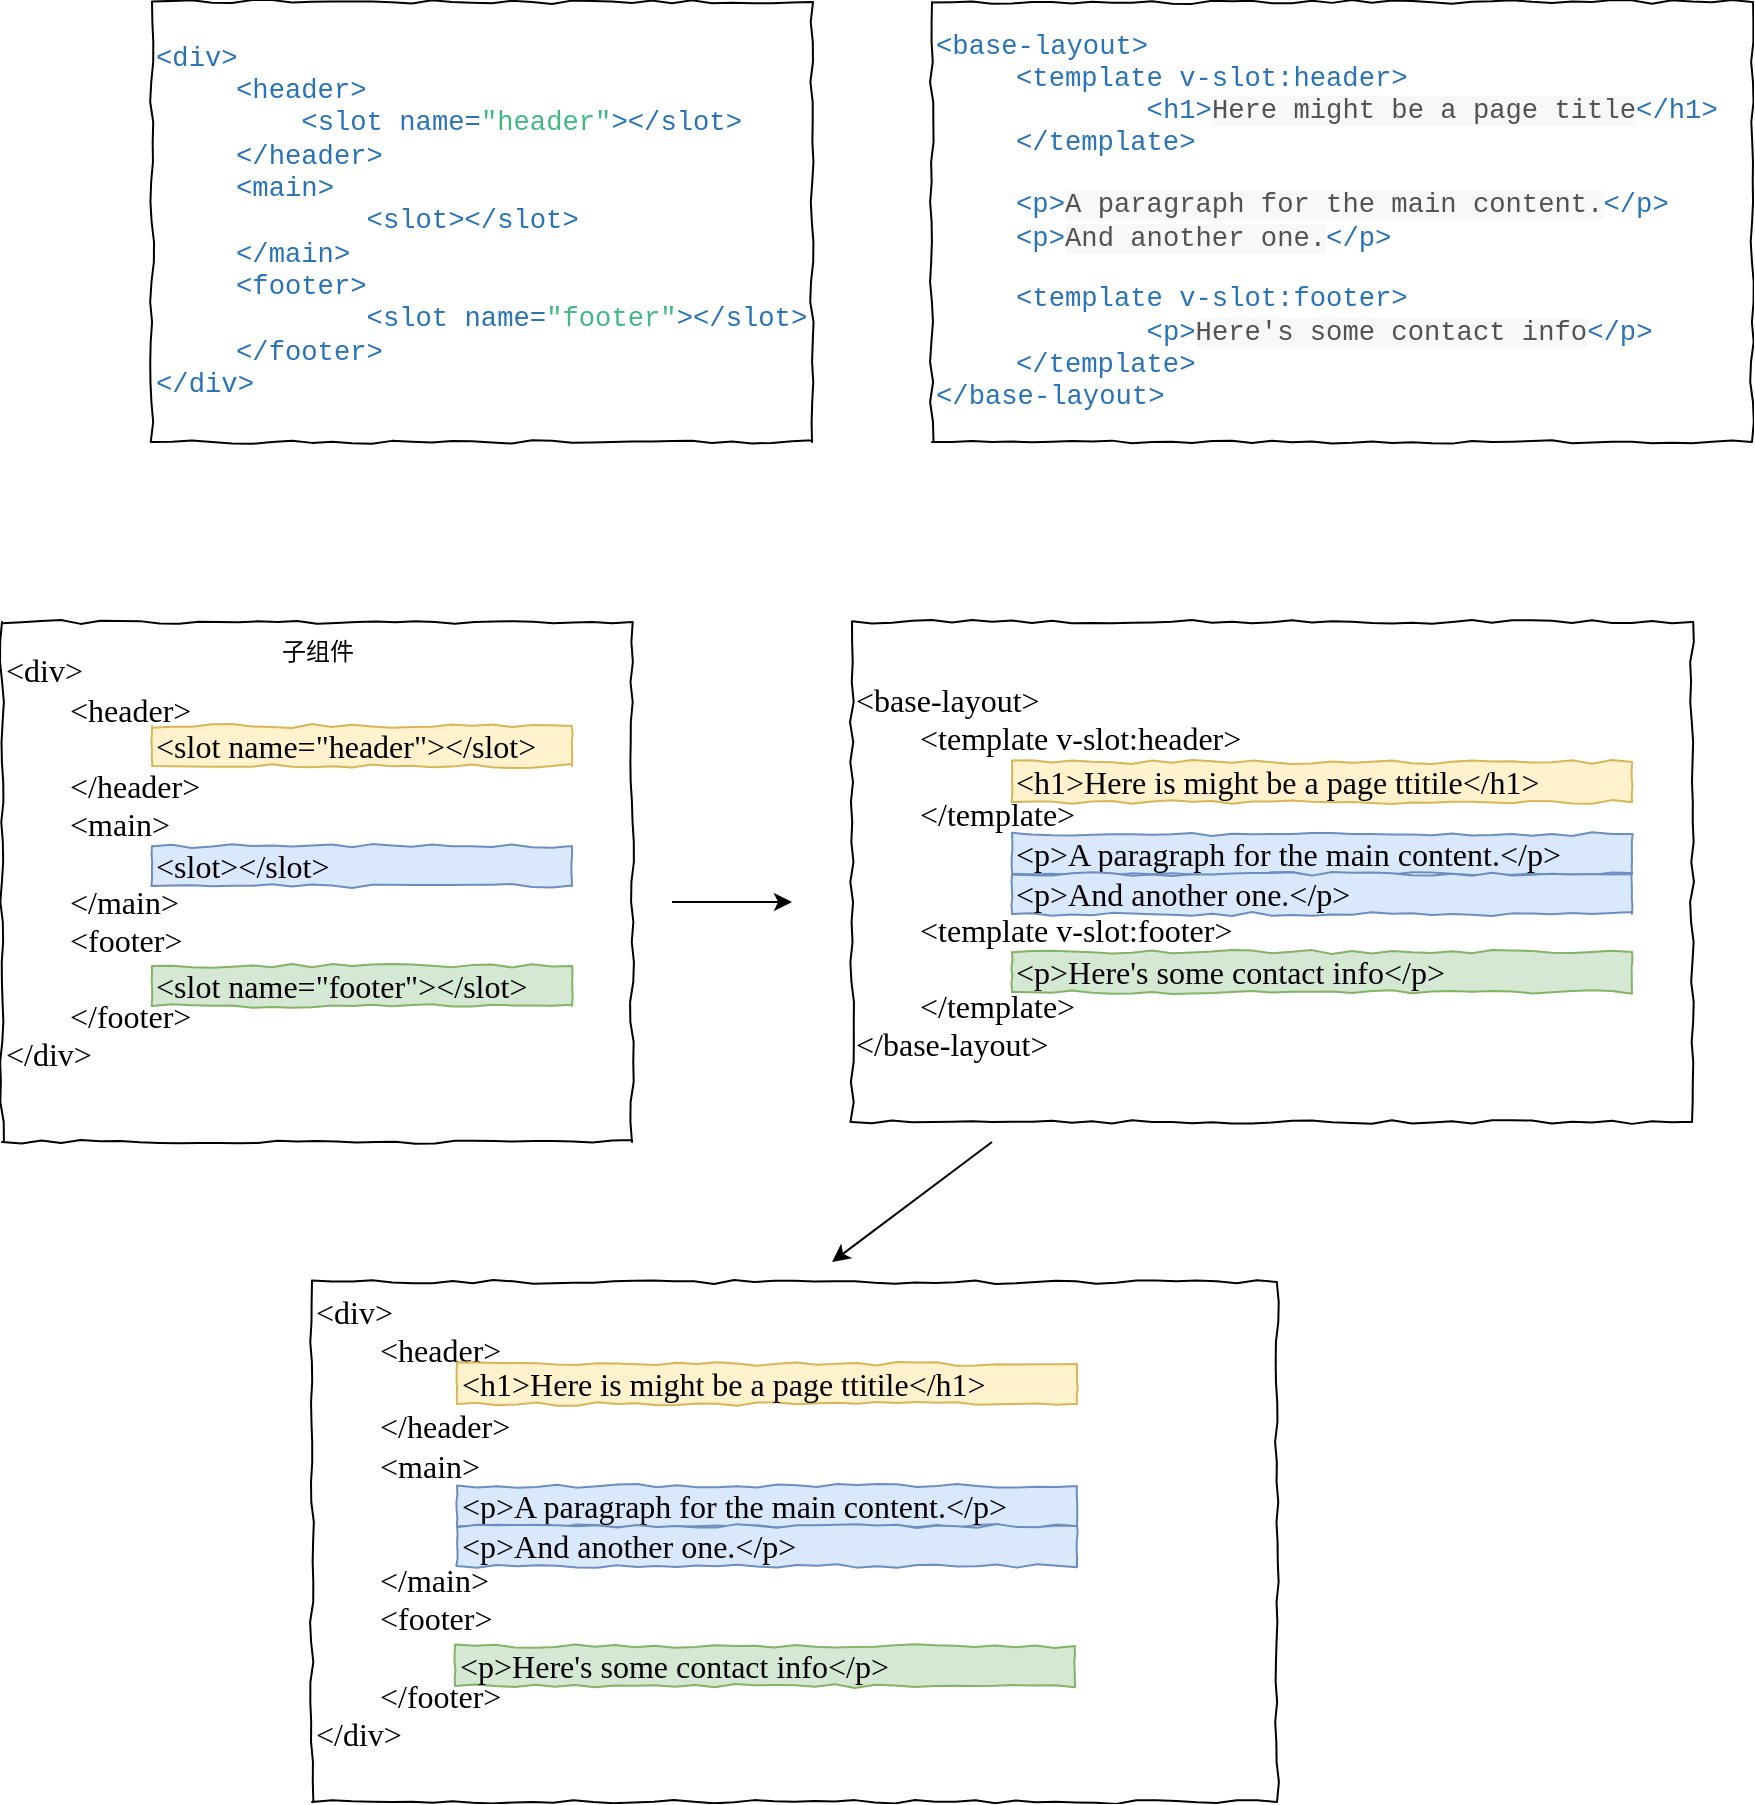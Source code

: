 <mxfile version="21.6.2" type="github">
  <diagram name="第 1 页" id="L1Wrr_m9PHw1G3Nd7EMF">
    <mxGraphModel dx="1235" dy="636" grid="1" gridSize="10" guides="1" tooltips="1" connect="1" arrows="1" fold="1" page="1" pageScale="1" pageWidth="2000" pageHeight="2000" math="0" shadow="0">
      <root>
        <mxCell id="0" />
        <mxCell id="1" parent="0" />
        <mxCell id="o2OPM5YUOTS7JP_HxVPr-2" value="&lt;span style=&quot;border-color: var(--border-color); color: rgb(41, 115, 183); font-family: &amp;quot;Roboto Mono&amp;quot;, Monaco, courier, monospace; font-size: 13.6px;&quot; class=&quot;hljs-name&quot;&gt;&amp;lt;base-layout&lt;/span&gt;&lt;span style=&quot;color: rgb(41, 115, 183); font-family: &amp;quot;Roboto Mono&amp;quot;, Monaco, courier, monospace; font-size: 13.6px;&quot;&gt;&amp;gt;&lt;/span&gt;&lt;br style=&quot;color: rgb(82, 82, 82); font-family: &amp;quot;Roboto Mono&amp;quot;, Monaco, courier, monospace; font-size: 13.6px;&quot;&gt;&lt;span style=&quot;color: rgb(82, 82, 82); font-family: &amp;quot;Roboto Mono&amp;quot;, Monaco, courier, monospace; font-size: 13.6px; background-color: rgb(248, 248, 248);&quot;&gt;  &lt;/span&gt;&lt;blockquote style=&quot;margin: 0 0 0 40px; border: none; padding: 0px;&quot;&gt;&lt;span style=&quot;color: rgb(41, 115, 183); font-family: &amp;quot;Roboto Mono&amp;quot;, Monaco, courier, monospace; font-size: 13.6px;&quot; class=&quot;hljs-tag&quot;&gt;&amp;lt;&lt;span class=&quot;hljs-name&quot;&gt;template&lt;/span&gt; &lt;span class=&quot;hljs-attr&quot;&gt;v-slot:header&lt;/span&gt;&amp;gt;&lt;br&gt;&lt;/span&gt;&lt;span style=&quot;color: rgb(41, 115, 183); font-family: &amp;quot;Roboto Mono&amp;quot;, Monaco, courier, monospace; font-size: 13.6px;&quot; class=&quot;hljs-tag&quot;&gt;&lt;span style=&quot;white-space: pre;&quot;&gt;&#x9;&lt;/span&gt;&amp;lt;&lt;span class=&quot;hljs-name&quot;&gt;h1&lt;/span&gt;&amp;gt;&lt;/span&gt;&lt;span style=&quot;color: rgb(82, 82, 82); font-family: &amp;quot;Roboto Mono&amp;quot;, Monaco, courier, monospace; font-size: 13.6px; background-color: rgb(248, 248, 248);&quot;&gt;Here might be a page title&lt;/span&gt;&lt;span style=&quot;color: rgb(41, 115, 183); font-family: &amp;quot;Roboto Mono&amp;quot;, Monaco, courier, monospace; font-size: 13.6px;&quot; class=&quot;hljs-tag&quot;&gt;&amp;lt;/&lt;span class=&quot;hljs-name&quot;&gt;h1&lt;/span&gt;&amp;gt;&lt;br&gt;&lt;/span&gt;&lt;span style=&quot;color: rgb(41, 115, 183); font-family: &amp;quot;Roboto Mono&amp;quot;, Monaco, courier, monospace; font-size: 13.6px;&quot; class=&quot;hljs-tag&quot;&gt;&amp;lt;/&lt;span class=&quot;hljs-name&quot;&gt;template&lt;/span&gt;&amp;gt;&lt;/span&gt;&lt;/blockquote&gt;&lt;br style=&quot;color: rgb(82, 82, 82); font-family: &amp;quot;Roboto Mono&amp;quot;, Monaco, courier, monospace; font-size: 13.6px;&quot;&gt;&lt;span style=&quot;color: rgb(82, 82, 82); font-family: &amp;quot;Roboto Mono&amp;quot;, Monaco, courier, monospace; font-size: 13.6px; background-color: rgb(248, 248, 248);&quot;&gt;  &lt;/span&gt;&lt;blockquote style=&quot;margin: 0 0 0 40px; border: none; padding: 0px;&quot;&gt;&lt;span style=&quot;color: rgb(41, 115, 183); font-family: &amp;quot;Roboto Mono&amp;quot;, Monaco, courier, monospace; font-size: 13.6px;&quot; class=&quot;hljs-tag&quot;&gt;&amp;lt;&lt;span class=&quot;hljs-name&quot;&gt;p&lt;/span&gt;&amp;gt;&lt;/span&gt;&lt;span style=&quot;color: rgb(82, 82, 82); font-family: &amp;quot;Roboto Mono&amp;quot;, Monaco, courier, monospace; font-size: 13.6px; background-color: rgb(248, 248, 248);&quot;&gt;A paragraph for the main content.&lt;/span&gt;&lt;span style=&quot;color: rgb(41, 115, 183); font-family: &amp;quot;Roboto Mono&amp;quot;, Monaco, courier, monospace; font-size: 13.6px;&quot; class=&quot;hljs-tag&quot;&gt;&amp;lt;/&lt;span class=&quot;hljs-name&quot;&gt;p&lt;/span&gt;&amp;gt;&lt;br&gt;&lt;/span&gt;&lt;span style=&quot;color: rgb(41, 115, 183); font-family: &amp;quot;Roboto Mono&amp;quot;, Monaco, courier, monospace; font-size: 13.6px;&quot; class=&quot;hljs-tag&quot;&gt;&amp;lt;&lt;span class=&quot;hljs-name&quot;&gt;p&lt;/span&gt;&amp;gt;&lt;/span&gt;&lt;span style=&quot;color: rgb(82, 82, 82); font-family: &amp;quot;Roboto Mono&amp;quot;, Monaco, courier, monospace; font-size: 13.6px; background-color: rgb(248, 248, 248);&quot;&gt;And another one.&lt;/span&gt;&lt;span style=&quot;color: rgb(41, 115, 183); font-family: &amp;quot;Roboto Mono&amp;quot;, Monaco, courier, monospace; font-size: 13.6px;&quot; class=&quot;hljs-tag&quot;&gt;&amp;lt;/&lt;span class=&quot;hljs-name&quot;&gt;p&lt;/span&gt;&amp;gt;&lt;/span&gt;&lt;/blockquote&gt;&lt;br style=&quot;color: rgb(82, 82, 82); font-family: &amp;quot;Roboto Mono&amp;quot;, Monaco, courier, monospace; font-size: 13.6px;&quot;&gt;&lt;span style=&quot;color: rgb(82, 82, 82); font-family: &amp;quot;Roboto Mono&amp;quot;, Monaco, courier, monospace; font-size: 13.6px; background-color: rgb(248, 248, 248);&quot;&gt;  &lt;/span&gt;&lt;blockquote style=&quot;margin: 0 0 0 40px; border: none; padding: 0px;&quot;&gt;&lt;span style=&quot;color: rgb(41, 115, 183); font-family: &amp;quot;Roboto Mono&amp;quot;, Monaco, courier, monospace; font-size: 13.6px;&quot; class=&quot;hljs-tag&quot;&gt;&amp;lt;&lt;span class=&quot;hljs-name&quot;&gt;template&lt;/span&gt; &lt;span class=&quot;hljs-attr&quot;&gt;v-slot:footer&lt;/span&gt;&amp;gt;&lt;br&gt;&lt;/span&gt;&lt;span style=&quot;color: rgb(41, 115, 183); font-family: &amp;quot;Roboto Mono&amp;quot;, Monaco, courier, monospace; font-size: 13.6px;&quot; class=&quot;hljs-tag&quot;&gt;&lt;span style=&quot;white-space: pre;&quot;&gt;&#x9;&lt;/span&gt;&amp;lt;&lt;span class=&quot;hljs-name&quot;&gt;p&lt;/span&gt;&amp;gt;&lt;/span&gt;&lt;span style=&quot;color: rgb(82, 82, 82); font-family: &amp;quot;Roboto Mono&amp;quot;, Monaco, courier, monospace; font-size: 13.6px; background-color: rgb(248, 248, 248);&quot;&gt;Here&#39;s some contact info&lt;/span&gt;&lt;span style=&quot;color: rgb(41, 115, 183); font-family: &amp;quot;Roboto Mono&amp;quot;, Monaco, courier, monospace; font-size: 13.6px;&quot; class=&quot;hljs-tag&quot;&gt;&amp;lt;/&lt;span class=&quot;hljs-name&quot;&gt;p&lt;/span&gt;&amp;gt;&lt;br&gt;&lt;/span&gt;&lt;span style=&quot;color: rgb(41, 115, 183); font-family: &amp;quot;Roboto Mono&amp;quot;, Monaco, courier, monospace; font-size: 13.6px;&quot; class=&quot;hljs-tag&quot;&gt;&amp;lt;/&lt;span class=&quot;hljs-name&quot;&gt;template&lt;/span&gt;&amp;gt;&lt;/span&gt;&lt;/blockquote&gt;&lt;span style=&quot;color: rgb(41, 115, 183); font-family: &amp;quot;Roboto Mono&amp;quot;, Monaco, courier, monospace; font-size: 13.6px;&quot; class=&quot;hljs-tag&quot;&gt;&amp;lt;/&lt;span class=&quot;hljs-name&quot;&gt;base-layout&lt;/span&gt;&amp;gt;&lt;/span&gt;" style="rounded=0;whiteSpace=wrap;html=1;movableLabel=0;glass=0;comic=1;align=left;" vertex="1" parent="1">
          <mxGeometry x="500" y="130" width="410" height="220" as="geometry" />
        </mxCell>
        <mxCell id="o2OPM5YUOTS7JP_HxVPr-1" value="&lt;span style=&quot;border-color: var(--border-color); color: rgb(41, 115, 183); font-family: &amp;quot;Roboto Mono&amp;quot;, Monaco, courier, monospace; font-size: 13.6px;&quot; class=&quot;hljs-name&quot;&gt;&amp;lt;div&lt;/span&gt;&lt;span style=&quot;color: rgb(41, 115, 183); font-family: &amp;quot;Roboto Mono&amp;quot;, Monaco, courier, monospace; font-size: 13.6px;&quot;&gt;&amp;gt;&lt;/span&gt;&lt;br style=&quot;color: rgb(82, 82, 82); font-family: &amp;quot;Roboto Mono&amp;quot;, Monaco, courier, monospace; font-size: 13.6px;&quot;&gt;&lt;span style=&quot;color: rgb(82, 82, 82); font-family: &amp;quot;Roboto Mono&amp;quot;, Monaco, courier, monospace; font-size: 13.6px; background-color: rgb(248, 248, 248);&quot;&gt;  &lt;/span&gt;&lt;blockquote style=&quot;margin: 0 0 0 40px; border: none; padding: 0px;&quot;&gt;&lt;span style=&quot;color: rgb(41, 115, 183); font-family: &amp;quot;Roboto Mono&amp;quot;, Monaco, courier, monospace; font-size: 13.6px;&quot; class=&quot;hljs-tag&quot;&gt;&amp;lt;&lt;span class=&quot;hljs-name&quot;&gt;header&lt;/span&gt;&amp;gt;&lt;br&gt;&lt;/span&gt;&lt;span style=&quot;color: rgb(41, 115, 183); font-family: &amp;quot;Roboto Mono&amp;quot;, Monaco, courier, monospace; font-size: 13.6px;&quot; class=&quot;hljs-tag&quot;&gt;&lt;span style=&quot;&quot;&gt;&lt;span style=&quot;&quot;&gt;&amp;nbsp;&amp;nbsp;&amp;nbsp;&amp;nbsp;&lt;/span&gt;&lt;/span&gt;&amp;lt;&lt;span class=&quot;hljs-name&quot;&gt;slot&lt;/span&gt; &lt;span class=&quot;hljs-attr&quot;&gt;name&lt;/span&gt;=&lt;span style=&quot;color: rgb(66, 185, 131);&quot; class=&quot;hljs-string&quot;&gt;&quot;header&quot;&lt;/span&gt;&amp;gt;&lt;/span&gt;&lt;span style=&quot;color: rgb(41, 115, 183); font-family: &amp;quot;Roboto Mono&amp;quot;, Monaco, courier, monospace; font-size: 13.6px;&quot; class=&quot;hljs-tag&quot;&gt;&amp;lt;/&lt;span class=&quot;hljs-name&quot;&gt;slot&lt;/span&gt;&amp;gt;&lt;br&gt;&lt;/span&gt;&lt;span style=&quot;color: rgb(41, 115, 183); font-family: &amp;quot;Roboto Mono&amp;quot;, Monaco, courier, monospace; font-size: 13.6px;&quot; class=&quot;hljs-tag&quot;&gt;&amp;lt;/&lt;span class=&quot;hljs-name&quot;&gt;header&lt;/span&gt;&amp;gt;&lt;br&gt;&lt;/span&gt;&lt;span style=&quot;color: rgb(41, 115, 183); font-family: &amp;quot;Roboto Mono&amp;quot;, Monaco, courier, monospace; font-size: 13.6px;&quot; class=&quot;hljs-tag&quot;&gt;&amp;lt;&lt;span class=&quot;hljs-name&quot;&gt;main&lt;/span&gt;&amp;gt;&lt;br&gt;&lt;/span&gt;&lt;span style=&quot;color: rgb(41, 115, 183); font-family: &amp;quot;Roboto Mono&amp;quot;, Monaco, courier, monospace; font-size: 13.6px;&quot; class=&quot;hljs-tag&quot;&gt;&lt;span style=&quot;white-space: pre;&quot;&gt;&#x9;&lt;/span&gt;&amp;lt;&lt;span class=&quot;hljs-name&quot;&gt;slot&lt;/span&gt;&amp;gt;&lt;/span&gt;&lt;span style=&quot;color: rgb(41, 115, 183); font-family: &amp;quot;Roboto Mono&amp;quot;, Monaco, courier, monospace; font-size: 13.6px;&quot; class=&quot;hljs-tag&quot;&gt;&amp;lt;/&lt;span class=&quot;hljs-name&quot;&gt;slot&lt;/span&gt;&amp;gt;&lt;br&gt;&lt;/span&gt;&lt;span style=&quot;color: rgb(41, 115, 183); font-family: &amp;quot;Roboto Mono&amp;quot;, Monaco, courier, monospace; font-size: 13.6px;&quot; class=&quot;hljs-tag&quot;&gt;&amp;lt;/&lt;span class=&quot;hljs-name&quot;&gt;main&lt;/span&gt;&amp;gt;&lt;br&gt;&lt;/span&gt;&lt;span style=&quot;color: rgb(41, 115, 183); font-family: &amp;quot;Roboto Mono&amp;quot;, Monaco, courier, monospace; font-size: 13.6px;&quot; class=&quot;hljs-tag&quot;&gt;&amp;lt;&lt;span class=&quot;hljs-name&quot;&gt;footer&lt;/span&gt;&amp;gt;&lt;br&gt;&lt;/span&gt;&lt;span style=&quot;color: rgb(41, 115, 183); font-family: &amp;quot;Roboto Mono&amp;quot;, Monaco, courier, monospace; font-size: 13.6px;&quot; class=&quot;hljs-tag&quot;&gt;&lt;span style=&quot;white-space: pre;&quot;&gt;&#x9;&lt;/span&gt;&amp;lt;&lt;span class=&quot;hljs-name&quot;&gt;slot&lt;/span&gt; &lt;span class=&quot;hljs-attr&quot;&gt;name&lt;/span&gt;=&lt;span style=&quot;color: rgb(66, 185, 131);&quot; class=&quot;hljs-string&quot;&gt;&quot;footer&quot;&lt;/span&gt;&amp;gt;&lt;/span&gt;&lt;span style=&quot;color: rgb(41, 115, 183); font-family: &amp;quot;Roboto Mono&amp;quot;, Monaco, courier, monospace; font-size: 13.6px;&quot; class=&quot;hljs-tag&quot;&gt;&amp;lt;/&lt;span class=&quot;hljs-name&quot;&gt;slot&lt;/span&gt;&amp;gt;&lt;br&gt;&lt;/span&gt;&lt;span style=&quot;color: rgb(41, 115, 183); font-family: &amp;quot;Roboto Mono&amp;quot;, Monaco, courier, monospace; font-size: 13.6px;&quot; class=&quot;hljs-tag&quot;&gt;&amp;lt;/&lt;span class=&quot;hljs-name&quot;&gt;footer&lt;/span&gt;&amp;gt;&lt;/span&gt;&lt;/blockquote&gt;&lt;span style=&quot;color: rgb(41, 115, 183); font-family: &amp;quot;Roboto Mono&amp;quot;, Monaco, courier, monospace; font-size: 13.6px;&quot; class=&quot;hljs-tag&quot;&gt;&amp;lt;/&lt;span class=&quot;hljs-name&quot;&gt;div&lt;/span&gt;&amp;gt;&lt;/span&gt;" style="rounded=0;whiteSpace=wrap;html=1;movableLabel=0;glass=0;comic=1;align=left;" vertex="1" parent="1">
          <mxGeometry x="110" y="130" width="330" height="220" as="geometry" />
        </mxCell>
        <mxCell id="o2OPM5YUOTS7JP_HxVPr-4" value="&lt;font style=&quot;font-size: 16px;&quot;&gt;&lt;font face=&quot;Comic Sans MS&quot;&gt;&amp;lt;div&amp;gt;&lt;br&gt;&lt;span style=&quot;white-space: pre;&quot;&gt;&#x9;&lt;/span&gt;&amp;lt;header&amp;gt;&lt;br&gt;&lt;br&gt;&lt;span style=&quot;white-space: pre;&quot;&gt;&#x9;&lt;/span&gt;&amp;lt;/header&amp;gt;&lt;br&gt;&lt;span style=&quot;white-space: pre;&quot;&gt;&#x9;&lt;/span&gt;&amp;lt;main&amp;gt;&lt;br&gt;&lt;span style=&quot;white-space: pre;&quot;&gt;&#x9;&lt;/span&gt;&lt;span style=&quot;white-space: pre;&quot;&gt;&#x9;&lt;/span&gt;&lt;br&gt;&lt;span style=&quot;white-space: pre;&quot;&gt;&#x9;&lt;/span&gt;&amp;lt;/main&amp;gt;&lt;br&gt;&lt;span style=&quot;white-space: pre;&quot;&gt;&#x9;&lt;/span&gt;&amp;lt;footer&amp;gt;&lt;br&gt;&lt;span style=&quot;white-space: pre;&quot;&gt;&#x9;&lt;/span&gt;&lt;span style=&quot;white-space: pre;&quot;&gt;&#x9;&lt;/span&gt;&lt;br&gt;&lt;span style=&quot;white-space: pre;&quot;&gt;&#x9;&lt;/span&gt;&amp;lt;/footer&amp;gt;&lt;br&gt;&amp;lt;/div&amp;gt;&lt;/font&gt;&lt;br&gt;&lt;br&gt;&lt;/font&gt;" style="rounded=0;whiteSpace=wrap;html=1;comic=1;align=left;" vertex="1" parent="1">
          <mxGeometry x="35" y="440" width="315" height="260" as="geometry" />
        </mxCell>
        <mxCell id="o2OPM5YUOTS7JP_HxVPr-3" value="&lt;font style=&quot;font-size: 16px;&quot;&gt;&amp;lt;slot name=&quot;header&quot;&amp;gt;&amp;lt;/slot&amp;gt;&lt;/font&gt;" style="rounded=0;whiteSpace=wrap;html=1;comic=1;fillColor=#fff2cc;strokeColor=#d6b656;align=left;fontFamily=Comic Sans MS;" vertex="1" parent="1">
          <mxGeometry x="110" y="492" width="210" height="20" as="geometry" />
        </mxCell>
        <mxCell id="o2OPM5YUOTS7JP_HxVPr-5" value="&lt;font style=&quot;font-size: 16px;&quot;&gt;&amp;lt;slot&amp;gt;&amp;lt;/slot&amp;gt;&lt;/font&gt;" style="rounded=0;whiteSpace=wrap;html=1;comic=1;fillColor=#dae8fc;strokeColor=#6c8ebf;align=left;fontFamily=Comic Sans MS;fontSize=16;" vertex="1" parent="1">
          <mxGeometry x="110" y="552" width="210" height="20" as="geometry" />
        </mxCell>
        <mxCell id="o2OPM5YUOTS7JP_HxVPr-6" value="&lt;font style=&quot;font-size: 16px;&quot;&gt;&amp;lt;slot name=&quot;footer&quot;&amp;gt;&amp;lt;/slot&amp;gt;&lt;/font&gt;" style="rounded=0;whiteSpace=wrap;html=1;comic=1;fillColor=#d5e8d4;strokeColor=#82b366;align=left;fontFamily=Comic Sans MS;" vertex="1" parent="1">
          <mxGeometry x="110" y="612" width="210" height="20" as="geometry" />
        </mxCell>
        <mxCell id="o2OPM5YUOTS7JP_HxVPr-7" value="&lt;font style=&quot;font-size: 16px;&quot;&gt;&amp;lt;base-layout&amp;gt;&lt;br style=&quot;font-size: 16px;&quot;&gt;&lt;span style=&quot;white-space: pre; font-size: 16px;&quot;&gt;&#x9;&lt;/span&gt;&amp;lt;template v-slot:header&amp;gt;&lt;br style=&quot;font-size: 16px;&quot;&gt;&lt;span style=&quot;white-space: pre; font-size: 16px;&quot;&gt;&#x9;&lt;/span&gt;&lt;br style=&quot;font-size: 16px;&quot;&gt;&lt;span style=&quot;white-space: pre; font-size: 16px;&quot;&gt;&#x9;&lt;/span&gt;&amp;lt;/template&amp;gt;&lt;br style=&quot;font-size: 16px;&quot;&gt;&lt;span style=&quot;white-space: pre; font-size: 16px;&quot;&gt;&#x9;&lt;/span&gt;&lt;br style=&quot;font-size: 16px;&quot;&gt;&lt;br style=&quot;font-size: 16px;&quot;&gt;&lt;span style=&quot;white-space: pre; font-size: 16px;&quot;&gt;&#x9;&lt;/span&gt;&amp;lt;template v-slot:footer&amp;gt;&lt;br style=&quot;font-size: 16px;&quot;&gt;&lt;span style=&quot;white-space: pre; font-size: 16px;&quot;&gt;&#x9;&lt;/span&gt;&lt;br style=&quot;font-size: 16px;&quot;&gt;&lt;span style=&quot;white-space: pre; font-size: 16px;&quot;&gt;&#x9;&lt;/span&gt;&amp;lt;/template&amp;gt;&lt;br style=&quot;font-size: 16px;&quot;&gt;&amp;lt;/base-layout&amp;gt;&lt;/font&gt;" style="rounded=0;whiteSpace=wrap;html=1;comic=1;align=left;fontFamily=Comic Sans MS;fontSize=16;" vertex="1" parent="1">
          <mxGeometry x="460" y="440" width="420" height="250" as="geometry" />
        </mxCell>
        <mxCell id="o2OPM5YUOTS7JP_HxVPr-8" value="&lt;span style=&quot;font-size: 16px;&quot;&gt;&amp;lt;h1&amp;gt;Here is might be a page ttitile&amp;lt;/h1&amp;gt;&lt;/span&gt;" style="rounded=0;whiteSpace=wrap;html=1;comic=1;fillColor=#fff2cc;strokeColor=#d6b656;align=left;fontFamily=Comic Sans MS;" vertex="1" parent="1">
          <mxGeometry x="540" y="510" width="310" height="20" as="geometry" />
        </mxCell>
        <mxCell id="o2OPM5YUOTS7JP_HxVPr-9" value="&lt;span style=&quot;font-size: 16px;&quot;&gt;&amp;lt;p&amp;gt;A paragraph for the main content.&amp;lt;/p&amp;gt;&lt;/span&gt;" style="rounded=0;whiteSpace=wrap;html=1;comic=1;fillColor=#dae8fc;strokeColor=#6c8ebf;align=left;fontFamily=Comic Sans MS;" vertex="1" parent="1">
          <mxGeometry x="540" y="546" width="310" height="20" as="geometry" />
        </mxCell>
        <mxCell id="o2OPM5YUOTS7JP_HxVPr-10" value="&lt;span style=&quot;font-size: 16px;&quot;&gt;&amp;lt;p&amp;gt;And another one.&amp;lt;/p&amp;gt;&lt;/span&gt;" style="rounded=0;whiteSpace=wrap;html=1;comic=1;fillColor=#dae8fc;strokeColor=#6c8ebf;align=left;fontFamily=Comic Sans MS;" vertex="1" parent="1">
          <mxGeometry x="540" y="566" width="310" height="20" as="geometry" />
        </mxCell>
        <mxCell id="o2OPM5YUOTS7JP_HxVPr-13" value="&lt;span style=&quot;font-size: 16px;&quot;&gt;&amp;lt;p&amp;gt;Here&#39;s some contact info&amp;lt;/p&amp;gt;&lt;/span&gt;" style="rounded=0;whiteSpace=wrap;html=1;comic=1;fillColor=#d5e8d4;strokeColor=#82b366;align=left;fontFamily=Comic Sans MS;" vertex="1" parent="1">
          <mxGeometry x="540" y="605" width="310" height="20" as="geometry" />
        </mxCell>
        <mxCell id="o2OPM5YUOTS7JP_HxVPr-16" value="子组件" style="text;html=1;strokeColor=none;fillColor=none;align=center;verticalAlign=middle;whiteSpace=wrap;rounded=0;fontFamily=Comic Sans MS;" vertex="1" parent="1">
          <mxGeometry x="162.5" y="440" width="60" height="30" as="geometry" />
        </mxCell>
        <mxCell id="o2OPM5YUOTS7JP_HxVPr-17" value="&lt;font style=&quot;font-size: 16px;&quot;&gt;&lt;font face=&quot;Comic Sans MS&quot;&gt;&amp;lt;div&amp;gt;&lt;br&gt;&lt;span style=&quot;white-space: pre;&quot;&gt;&#x9;&lt;/span&gt;&amp;lt;header&amp;gt;&lt;br&gt;&lt;br&gt;&lt;span style=&quot;white-space: pre;&quot;&gt;&#x9;&lt;/span&gt;&amp;lt;/header&amp;gt;&lt;br&gt;&lt;span style=&quot;white-space: pre;&quot;&gt;&#x9;&lt;/span&gt;&amp;lt;main&amp;gt;&lt;br&gt;&lt;span style=&quot;white-space: pre;&quot;&gt;&#x9;&lt;/span&gt;&lt;span style=&quot;white-space: pre;&quot;&gt;&#x9;&lt;/span&gt;&lt;br&gt;&lt;br&gt;&lt;span style=&quot;white-space: pre;&quot;&gt;&#x9;&lt;/span&gt;&amp;lt;/main&amp;gt;&lt;br&gt;&lt;span style=&quot;white-space: pre;&quot;&gt;&#x9;&lt;/span&gt;&amp;lt;footer&amp;gt;&lt;br&gt;&lt;span style=&quot;white-space: pre;&quot;&gt;&#x9;&lt;/span&gt;&lt;span style=&quot;white-space: pre;&quot;&gt;&#x9;&lt;/span&gt;&lt;br&gt;&lt;span style=&quot;white-space: pre;&quot;&gt;&#x9;&lt;/span&gt;&amp;lt;/footer&amp;gt;&lt;br&gt;&amp;lt;/div&amp;gt;&lt;/font&gt;&lt;br&gt;&lt;br&gt;&lt;/font&gt;" style="rounded=0;whiteSpace=wrap;html=1;comic=1;align=left;" vertex="1" parent="1">
          <mxGeometry x="190" y="770" width="482.5" height="260" as="geometry" />
        </mxCell>
        <mxCell id="o2OPM5YUOTS7JP_HxVPr-18" value="&lt;span style=&quot;font-size: 16px;&quot;&gt;&amp;lt;h1&amp;gt;Here is might be a page ttitile&amp;lt;/h1&amp;gt;&lt;/span&gt;" style="rounded=0;whiteSpace=wrap;html=1;comic=1;fillColor=#fff2cc;strokeColor=#d6b656;align=left;fontFamily=Comic Sans MS;" vertex="1" parent="1">
          <mxGeometry x="262.5" y="811" width="310" height="20" as="geometry" />
        </mxCell>
        <mxCell id="o2OPM5YUOTS7JP_HxVPr-19" value="&lt;span style=&quot;font-size: 16px;&quot;&gt;&amp;lt;p&amp;gt;A paragraph for the main content.&amp;lt;/p&amp;gt;&lt;/span&gt;" style="rounded=0;whiteSpace=wrap;html=1;comic=1;fillColor=#dae8fc;strokeColor=#6c8ebf;align=left;fontFamily=Comic Sans MS;" vertex="1" parent="1">
          <mxGeometry x="262.5" y="872" width="310" height="20" as="geometry" />
        </mxCell>
        <mxCell id="o2OPM5YUOTS7JP_HxVPr-20" value="&lt;span style=&quot;font-size: 16px;&quot;&gt;&amp;lt;p&amp;gt;And another one.&amp;lt;/p&amp;gt;&lt;/span&gt;" style="rounded=0;whiteSpace=wrap;html=1;comic=1;fillColor=#dae8fc;strokeColor=#6c8ebf;align=left;fontFamily=Comic Sans MS;" vertex="1" parent="1">
          <mxGeometry x="262.5" y="892" width="310" height="20" as="geometry" />
        </mxCell>
        <mxCell id="o2OPM5YUOTS7JP_HxVPr-21" value="&lt;span style=&quot;font-size: 16px;&quot;&gt;&amp;lt;p&amp;gt;Here&#39;s some contact info&amp;lt;/p&amp;gt;&lt;/span&gt;" style="rounded=0;whiteSpace=wrap;html=1;comic=1;fillColor=#d5e8d4;strokeColor=#82b366;align=left;fontFamily=Comic Sans MS;" vertex="1" parent="1">
          <mxGeometry x="261.5" y="952" width="310" height="20" as="geometry" />
        </mxCell>
        <mxCell id="o2OPM5YUOTS7JP_HxVPr-25" value="" style="endArrow=classic;html=1;rounded=0;" edge="1" parent="1">
          <mxGeometry width="50" height="50" relative="1" as="geometry">
            <mxPoint x="370" y="580" as="sourcePoint" />
            <mxPoint x="430" y="580" as="targetPoint" />
          </mxGeometry>
        </mxCell>
        <mxCell id="o2OPM5YUOTS7JP_HxVPr-26" value="" style="endArrow=classic;html=1;rounded=0;" edge="1" parent="1">
          <mxGeometry width="50" height="50" relative="1" as="geometry">
            <mxPoint x="530" y="700" as="sourcePoint" />
            <mxPoint x="450" y="760" as="targetPoint" />
          </mxGeometry>
        </mxCell>
      </root>
    </mxGraphModel>
  </diagram>
</mxfile>
